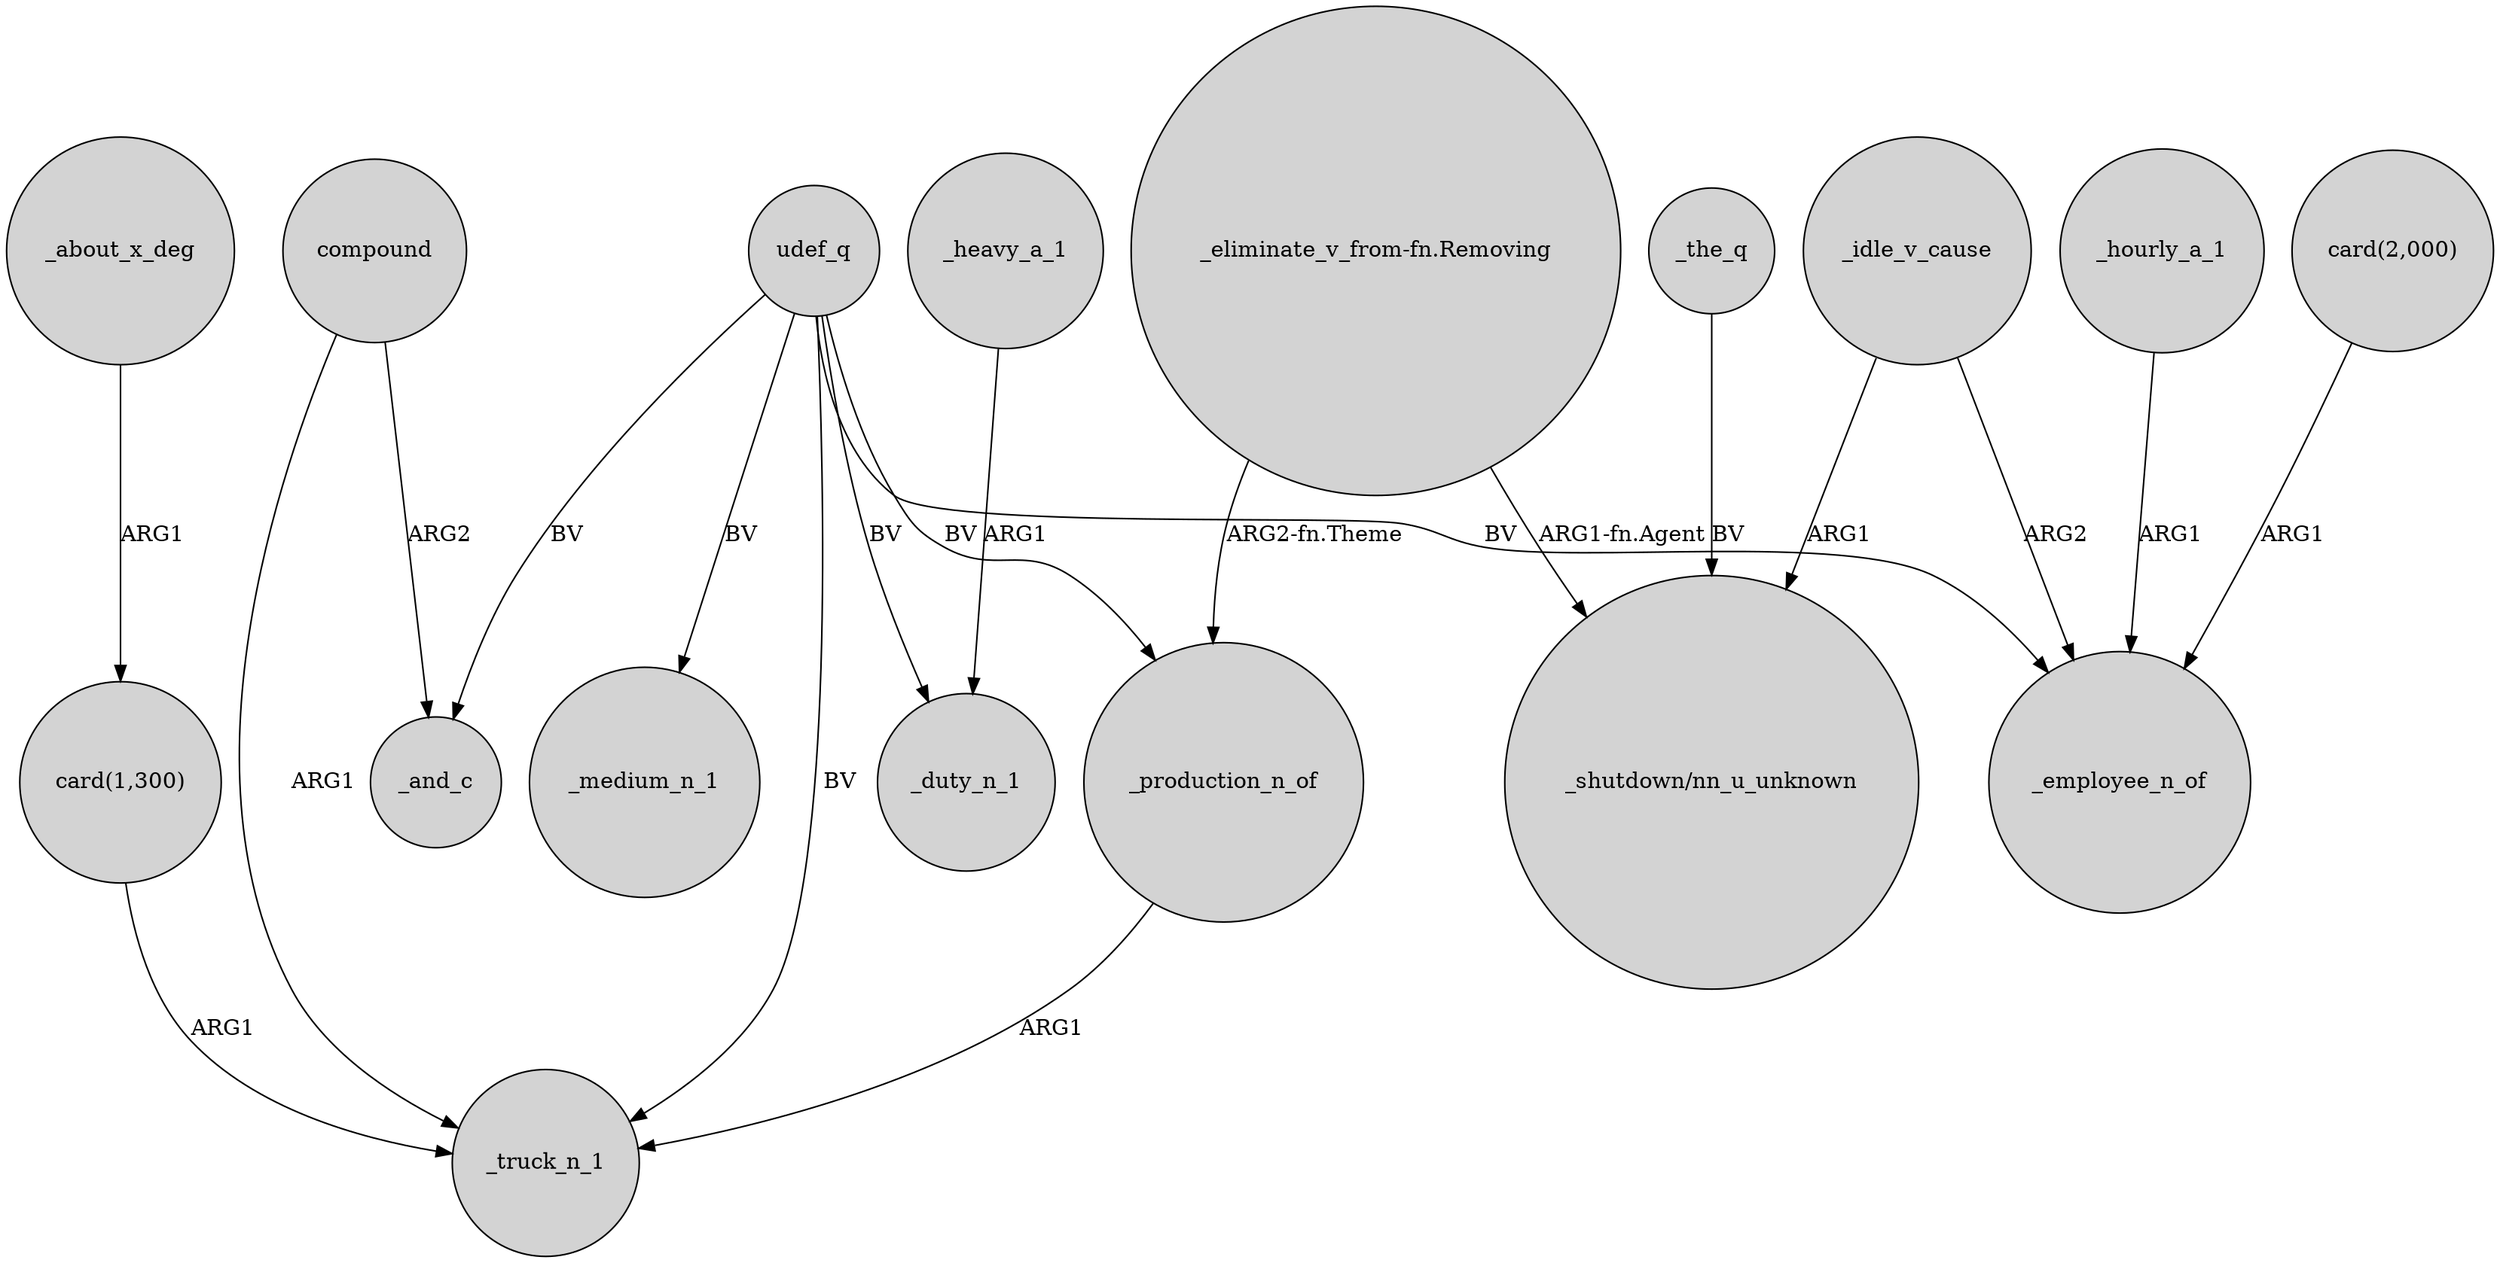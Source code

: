 digraph {
	node [shape=circle style=filled]
	udef_q -> _production_n_of [label=BV]
	_the_q -> "_shutdown/nn_u_unknown" [label=BV]
	"_eliminate_v_from-fn.Removing" -> "_shutdown/nn_u_unknown" [label="ARG1-fn.Agent"]
	udef_q -> _employee_n_of [label=BV]
	"card(1,300)" -> _truck_n_1 [label=ARG1]
	_idle_v_cause -> _employee_n_of [label=ARG2]
	_idle_v_cause -> "_shutdown/nn_u_unknown" [label=ARG1]
	"_eliminate_v_from-fn.Removing" -> _production_n_of [label="ARG2-fn.Theme"]
	udef_q -> _truck_n_1 [label=BV]
	compound -> _and_c [label=ARG2]
	_hourly_a_1 -> _employee_n_of [label=ARG1]
	"card(2,000)" -> _employee_n_of [label=ARG1]
	_heavy_a_1 -> _duty_n_1 [label=ARG1]
	_about_x_deg -> "card(1,300)" [label=ARG1]
	udef_q -> _medium_n_1 [label=BV]
	udef_q -> _duty_n_1 [label=BV]
	udef_q -> _and_c [label=BV]
	compound -> _truck_n_1 [label=ARG1]
	_production_n_of -> _truck_n_1 [label=ARG1]
}
